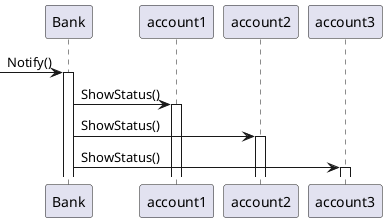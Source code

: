 @startuml SequenceDiagram
-> Bank : Notify()
activate Bank
Bank -> account1 : ShowStatus()
activate account1
Bank -> account2 : ShowStatus()
activate account2
Bank -> account3 : ShowStatus()
activate account3
@enduml